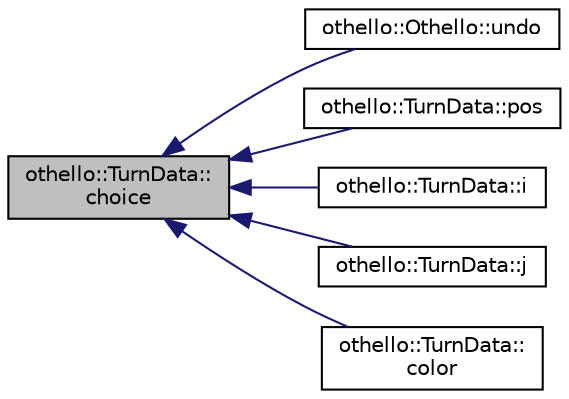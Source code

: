 digraph "othello::TurnData::choice"
{
  edge [fontname="Helvetica",fontsize="10",labelfontname="Helvetica",labelfontsize="10"];
  node [fontname="Helvetica",fontsize="10",shape=record];
  rankdir="LR";
  Node1 [label="othello::TurnData::\lchoice",height=0.2,width=0.4,color="black", fillcolor="grey75", style="filled", fontcolor="black"];
  Node1 -> Node2 [dir="back",color="midnightblue",fontsize="10",style="solid",fontname="Helvetica"];
  Node2 [label="othello::Othello::undo",height=0.2,width=0.4,color="black", fillcolor="white", style="filled",URL="$d3/d01/classothello_1_1_othello.html#a42813145f9d1ff861d4bda98b8f7eb02"];
  Node1 -> Node3 [dir="back",color="midnightblue",fontsize="10",style="solid",fontname="Helvetica"];
  Node3 [label="othello::TurnData::pos",height=0.2,width=0.4,color="black", fillcolor="white", style="filled",URL="$d7/d74/classothello_1_1_turn_data.html#a188557864336f53adcbd062be39255f5"];
  Node1 -> Node4 [dir="back",color="midnightblue",fontsize="10",style="solid",fontname="Helvetica"];
  Node4 [label="othello::TurnData::i",height=0.2,width=0.4,color="black", fillcolor="white", style="filled",URL="$d7/d74/classothello_1_1_turn_data.html#ae6c8417e035718dc3dd1fe6be8c0f484"];
  Node1 -> Node5 [dir="back",color="midnightblue",fontsize="10",style="solid",fontname="Helvetica"];
  Node5 [label="othello::TurnData::j",height=0.2,width=0.4,color="black", fillcolor="white", style="filled",URL="$d7/d74/classothello_1_1_turn_data.html#a144dd39f8ffc179788ea61b5709391f1"];
  Node1 -> Node6 [dir="back",color="midnightblue",fontsize="10",style="solid",fontname="Helvetica"];
  Node6 [label="othello::TurnData::\lcolor",height=0.2,width=0.4,color="black", fillcolor="white", style="filled",URL="$d7/d74/classothello_1_1_turn_data.html#a825da2660db7fccceb0f45d9c7744801"];
}
